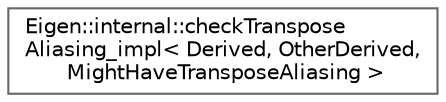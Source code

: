 digraph "Graphical Class Hierarchy"
{
 // LATEX_PDF_SIZE
  bgcolor="transparent";
  edge [fontname=Helvetica,fontsize=10,labelfontname=Helvetica,labelfontsize=10];
  node [fontname=Helvetica,fontsize=10,shape=box,height=0.2,width=0.4];
  rankdir="LR";
  Node0 [id="Node000000",label="Eigen::internal::checkTranspose\lAliasing_impl\< Derived, OtherDerived,\l MightHaveTransposeAliasing \>",height=0.2,width=0.4,color="grey40", fillcolor="white", style="filled",URL="$structEigen_1_1internal_1_1checkTransposeAliasing__impl.html",tooltip=" "];
}
